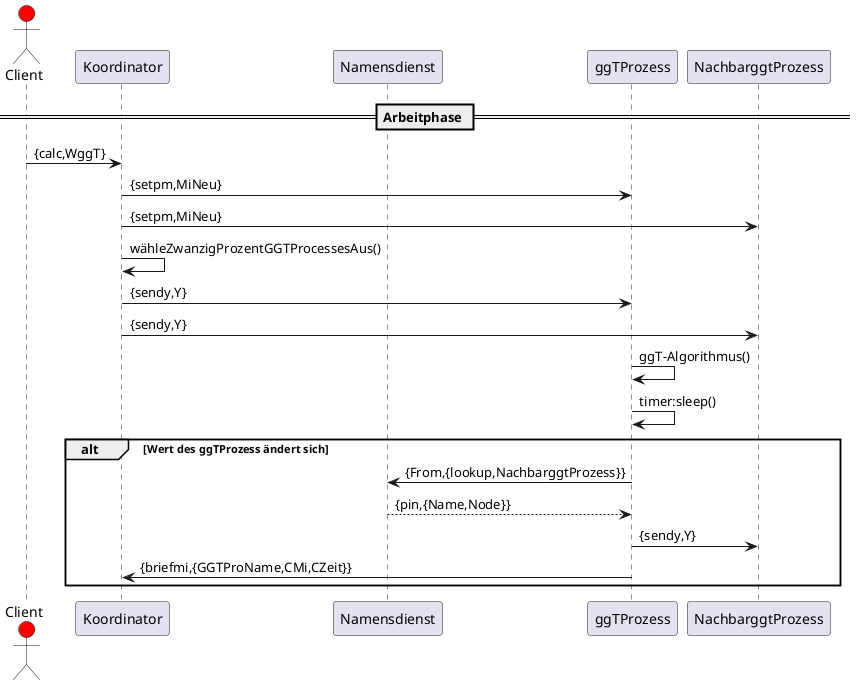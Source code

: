 @startuml Arbeitphase

actor Client #red
participant Koordinator
participant Namensdienst
participant ggTProzess
participant NachbarggtProzess

== Arbeitphase ==
'TODO: Mit Steffen besprechnen
Client -> Koordinator : {calc,WggT}
'TODO: Mit Steffen besprechnen, Vor einer ggT-Berechnung erwartet der ggT-Prozess vom Koordinator seine Zahl Mi (setpm).
Koordinator -> ggTProzess : {setpm,MiNeu}
Koordinator -> NachbarggtProzess : {setpm,MiNeu}
Koordinator -> Koordinator : wähleZwanzigProzentGGTProcessesAus()
'TODO: der koordinator sendet hier kein sendy? ggTProzess macht ein briefmi
'Koordinator -> ggTProzess : {sendy,Y}

Koordinator -> ggTProzess : {sendy,Y}
Koordinator -> NachbarggtProzess : {sendy,Y}
'TODO: Mit Steffen besprechnen Der ggT-Prozess reagiert auf die jeweiligen Nachrichten. Wenn er z.B. eine Zahl erhält (sendy) führt er den ggT-Algorithmus aus.
ggTProzess -> ggTProzess : ggT-Algorithmus()
'TODO: Mit Steffen besprechnen Für eine ggT-Berechnung braucht er jedoch eine gewisse Zeit (die Verzögerungszeit), die ihm vom Starter bei der Initialisierung mitgegeben wurde. Dies simuliert eine größere, Zeit intensivere Aufgabe. Der ggT-Prozess soll in dieser Zeit einfach nichts tun (timer:sleep).
ggTProzess -> ggTProzess : timer:sleep()
alt Wert des ggTProzess ändert sich
    ggTProzess -> Namensdienst : {From,{lookup,NachbarggtProzess}}
    Namensdienst --> ggTProzess :  {pin,{Name,Node}}
    'veraendert sich bei einem ggTProzess auf grund seiner berechnung sein wert, informiert er den koordinator
    ggTProzess -> NachbarggtProzess : {sendy,Y}
    'TODO; Mit Steffen besprechnen
    ggTProzess -> Koordinator : {briefmi,{GGTProName,CMi,CZeit}}
end
'TODO: was sollte folgend passieren?
'TODO: der ggTProzess informiert seine linken/rechten nachbarn mittels briefmi
'Loesung: ggTProzess --> ggTProzess : {sendy,MiNeu}
'allerdings nicht der selbe process sondern seine nachbarn

@enduml